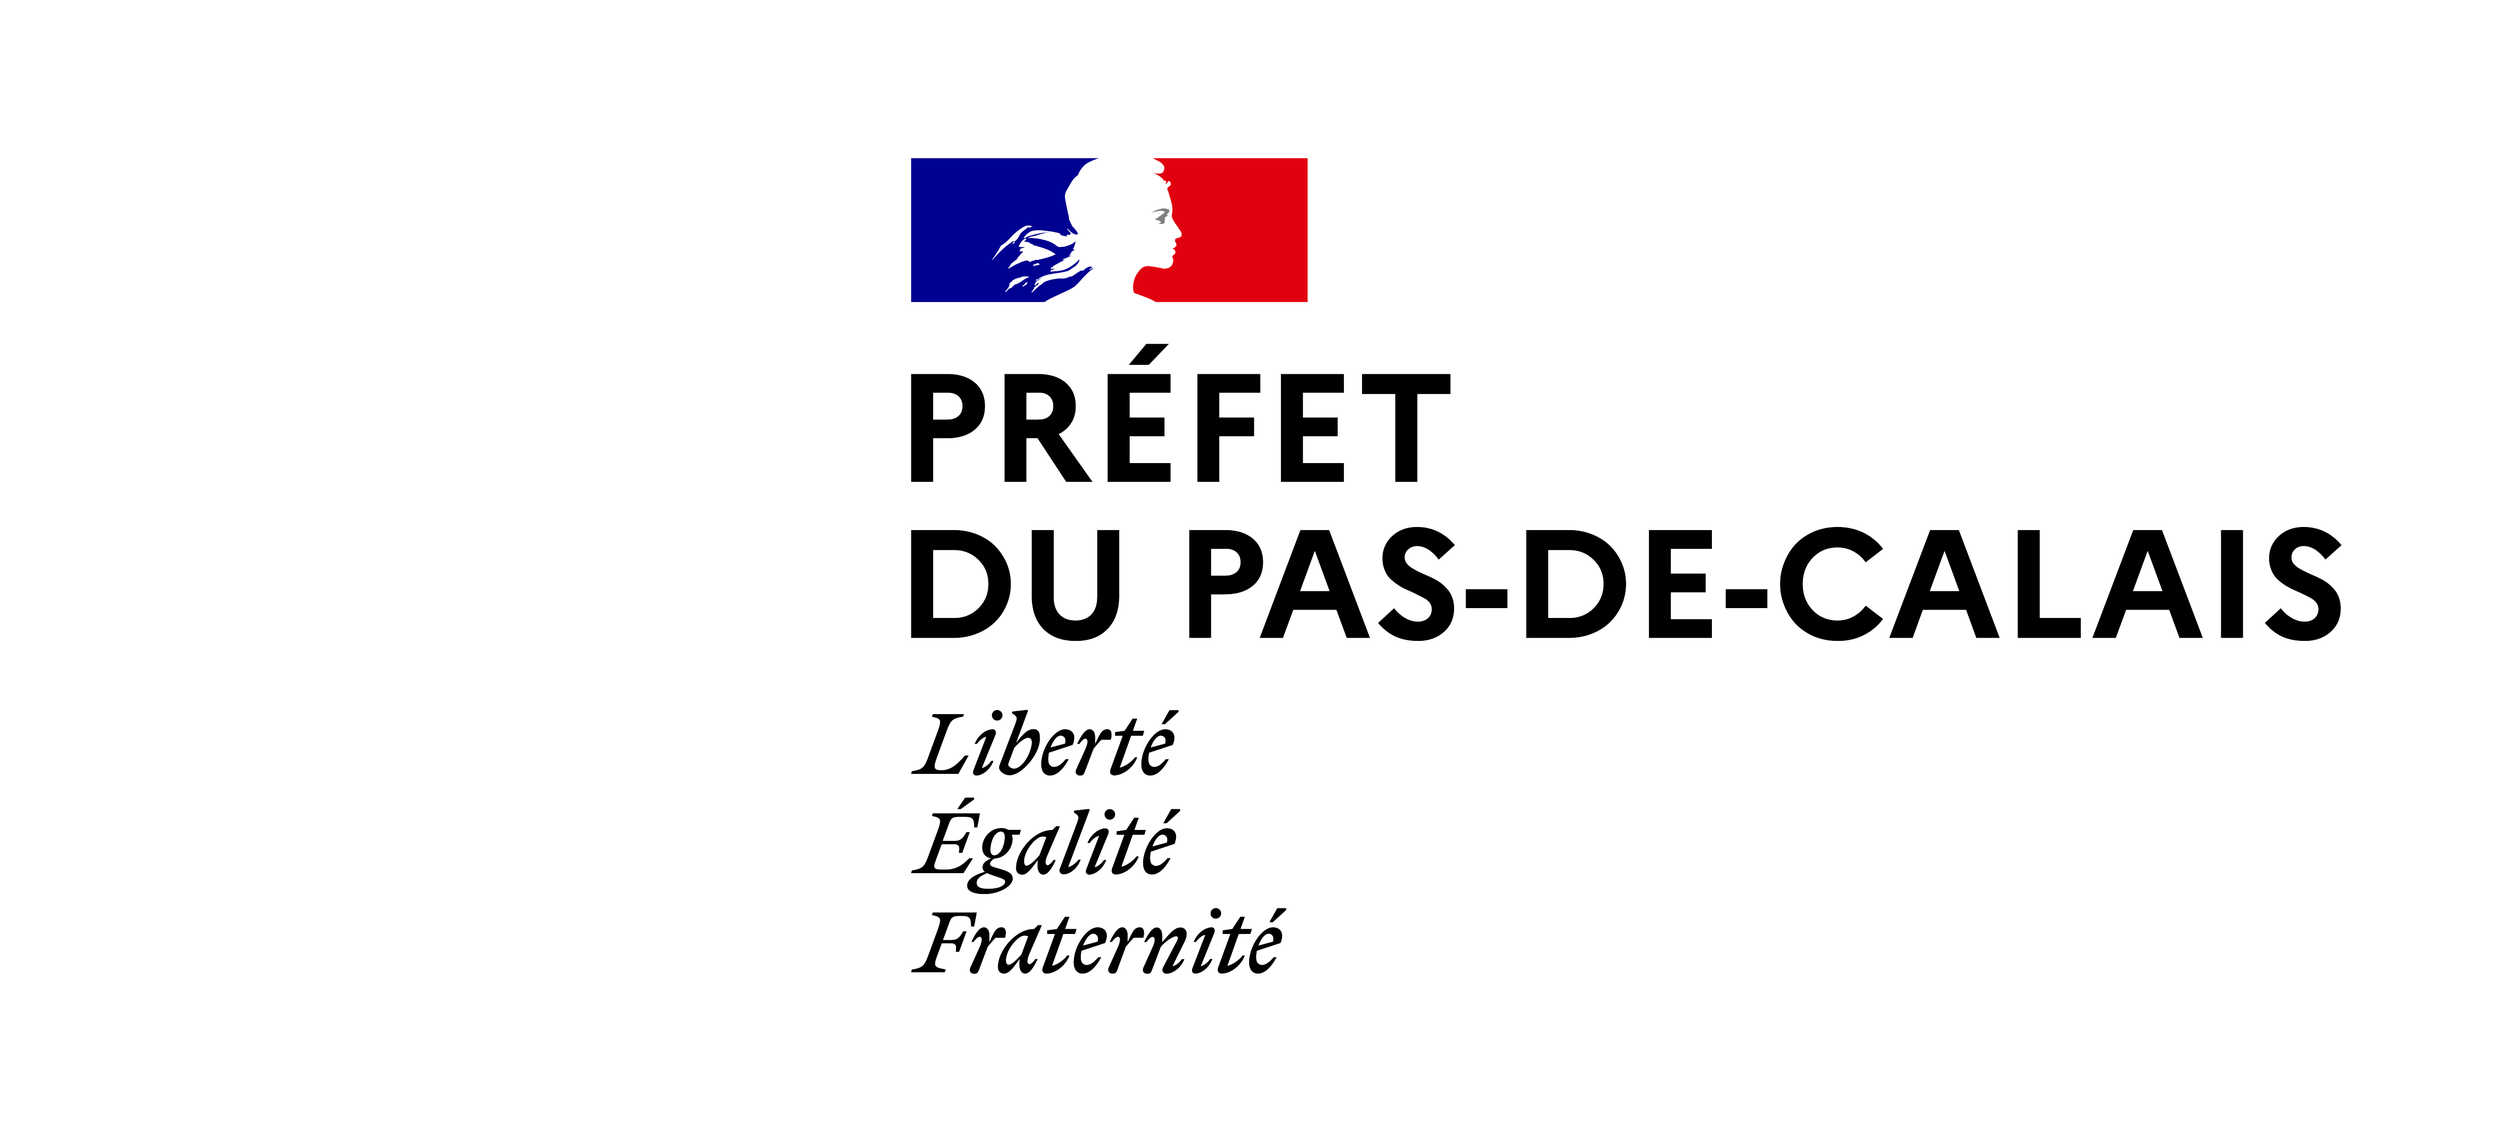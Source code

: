 \usetikzlibrary{svg.path}

% les couleurs de la marianne
\definecolor{bleumarianne}{HTML}{000091}
\definecolor{rougemarianne}{HTML}{e1000f}

\begin{tikzpicture}[x=1pt,y=1pt,yscale=-1]
    % -- fond --
    \fill[white] svg{M 0 0 H 1194.2 V 767 H 0 Z};
    % -- Marianne --
    \fill[bleumarianne] svg{M 214.5 188.4 C 215.6 187.3 216.7 186.2 217.7 185 C 219.7 182.7 221.7 180.6 224 178.6 C 224.7 178 225.4 177.4 226.1 177 C 226.3 176.8 226.3 176.4 226.5 176.2 C 225.6 176.6 225 177.3 224 177.7 C 223.8 177.7 223.6 177.5 223.8 177.3 C 224.5 176.8 225.2 176.3 225.8 175.8 H 225.7 C 225.5 175.8 225.5 175.6 225.5 175.4 C 223 175 221.2 176.7 219.5 178.2 C 219.1 178.4 218.7 178 218.6 178 C 215.8 178.9 213.7 181.4 210.9 182.5 V 182.1 C 209.8 182.5 208.7 183.2 207.5 183.4 C 205.8 183.8 204.3 183.6 202.8 183.6 C 200.5 183.8 198.2 184.3 195.9 184.8 C 195.8 184.8 195.8 184.8 195.7 184.9 C 194.5 185.2 193.3 185.7 192.2 186.3 L 191.8 186.7 C 191.4 187.1 191 187.6 190.5 187.8 C 189.3 188.4 188.4 189.4 187.4 190.3 C 187.3 190.4 187.2 190.4 187.1 190.4 C 186.1 191.4 185.1 192.4 184.1 193.3 C 184 193.4 183.7 193.4 183.5 193.4 C 183.5 193.3 183.6 193.3 183.6 193.2 C 183.8 192.9 183.9 192.7 184.1 192.4 L 184.7 191.5 C 185 191.1 185.2 190.7 185.5 190.4 C 185.6 190.3 185.6 190.2 185.5 190.2 C 185.4 190.1 185.3 190.1 185.2 190.1 C 186.1 189.2 187.3 188.4 188.4 187.7 C 188.3 187.7 188.1 187.6 188.2 187.5 C 188.3 187.3 188.4 187.2 188.5 187 C 188.5 186.9 188.5 186.9 188.6 186.8 C 188.6 186.7 188.5 186.7 188.5 186.6 L 187.6 187.2 C 187.1 187.6 186.8 188.4 186.1 188.4 H 185.8 C 185.7 188.4 185.6 188.4 185.6 188.3 V 188.2 C 185.6 188.1 185.7 188.1 185.7 188 S 185.8 187.9 185.8 187.8 C 185.8 187.8 185.8 187.7 185.9 187.7 C 185.9 187.6 186 187.5 186 187.5 C 186 187.4 186.1 187.4 186.1 187.3 C 186.2 187.2 186.3 187 186.3 186.9 C 186.3 186.8 186.4 186.8 186.4 186.7 C 186.5 186.6 186.5 186.5 186.6 186.4 C 186.7 186.2 186.6 186.1 186.5 186.1 C 186.8 185.6 187.3 185.3 187.8 185 H 187.7 C 188.4 184.6 189.2 184.2 189.9 183.8 L 190.2 183.5 C 189.1 183.9 188.2 184.4 187.2 185 C 187.2 185 187 185.1 186.9 185.2 C 186.9 185.2 186.7 185.3 186.4 185 V 184.9 C 186.6 184.5 187.2 184.3 187.5 184 C 187.7 184 187.9 184 187.9 184.2 C 194 179.5 202.3 180.6 209.3 178.2 C 209.9 177.8 210.4 177.4 211 177.1 C 211.9 176.7 212.7 175.8 213.8 175.2 C 215.3 174.1 216.4 172.7 217 170.9 C 217 170.7 216.8 170.5 216.8 170.5 C 214.3 173.1 211.5 175.2 208.5 176.7 C 204.5 178.8 200.2 178.4 196 179 C 196.2 178.6 196.6 178.6 196.9 178.6 C 196.9 178 197.3 177.8 197.7 177.5 H 198.3 C 198.5 177.5 198.5 177.1 198.7 177.1 C 199.1 177.1 199.7 176.9 199.5 176.9 C 198.9 176.1 197.8 177.5 196.9 176.9 C 197.3 176.5 197.1 176 197.5 175.8 H 198.3 C 198.3 175.4 198.7 175 198.7 175 C 201.5 173.3 204.2 172 206.8 170.5 C 206.2 170.5 205.9 171.1 205.3 170.7 C 205.7 170.7 205.3 170.1 205.7 170.1 C 207.8 169.5 209.5 168.4 211.6 167.6 C 210.8 167.6 210.3 168.2 209.5 167.6 C 209.9 167.4 210.1 167 210.6 167 V 166.4 C 210.6 166.2 210.8 166.2 211 166.2 C 210.8 166.2 210.6 166 210.6 166 C 210.8 165.6 211.4 165.8 211.7 165.4 C 211.5 165.4 211.1 165.4 211.1 165.2 C 211.7 164.4 212.6 164.3 213.6 164.1 C 213.4 163.7 212.8 164.1 212.8 163.7 C 212.8 163.5 213 163.5 213.2 163.5 H 212.8 C 212.4 163.3 212.6 162.9 212.6 162.7 C 213.7 161.4 213.7 159.7 214.3 158.2 C 214.1 158.2 213.9 158.2 213.9 158 C 212 160.1 209 160.8 206.2 161.6 H 204.9 C 204 162 202.6 162 201.7 161.4 C 200.9 161 200.6 160.5 199.8 159.9 C 198.3 159 196.8 158.2 195.1 157.6 C 190.4 156.1 185.5 155.3 180.6 155.5 C 182.7 154.4 185 154.3 187.2 153.6 C 190.4 152.7 193.4 151.5 196.8 151.7 C 196.2 151.5 195.5 151.7 194.9 151.7 C 192.3 151.5 189.6 152.3 186.8 152.8 C 184.9 153.2 183.2 153.9 181.3 154.3 C 180.2 154.7 179.6 155.8 178.3 155.6 V 155 C 180.2 152.7 182.5 150.5 185.5 150.3 C 188.9 149.7 192.1 150.3 195.5 150.7 C 198 150.9 200.2 151.5 202.7 152 C 203.6 152 203.8 153.5 204.6 153.7 C 205.7 154.1 206.9 153.7 208 154.5 C 208 154.1 207.8 153.7 208 153.4 C 208.8 152.6 209.7 153.6 210.5 153.2 C 212 152.3 209.2 150.6 208.4 149.2 C 208.4 149 208.6 148.8 208.6 148.8 C 210.1 150.1 211.2 151.6 213.1 152.6 C 214 153 216.3 153.5 215.9 152.4 C 215 150.3 213.1 148.6 211.5 146.7 V 145.9 C 211.1 145.9 211.1 145.7 210.9 145.5 V 144.7 C 210.1 144.3 210.3 143.6 210 143 C 209.4 142.1 209.8 140.7 209.4 139.6 C 209 138.5 208.8 137.5 208.6 136.4 C 208 133.2 207.3 130.4 206.9 127.3 C 206.5 123.7 209 120.9 210.7 117.7 C 212 115.4 213.5 113.2 216 111.7 C 216.6 109.4 218.1 107.5 219.6 105.7 C 221.1 103.9 223.6 102.7 225.4 101.9 C 228 100.7 230.4 100 230.4 100 H 100 V 200 H 192.7 C 196.3 197.4 199.9 196.2 204.9 193.7 C 207.3 192.7 212.7 190.2 214.5 188.4 M 185.5 174.8 C 185.1 174.8 184.4 175 184.6 174.6 C 184.8 173.7 186.1 173.7 186.9 173.3 C 187.3 173.1 187.8 172.7 188.2 172.9 C 188.6 173.5 189.1 173.3 189.5 173.7 C 188.3 174.8 186.8 174.3 185.5 174.8 M 156.5 170.7 S 156.3 170.5 156.3 170.3 C 158.8 167.1 160.6 164.1 162.4 160.7 C 164.9 159.4 166.9 157.5 168.8 155.4 C 172 152 175.4 149 179.4 147.1 C 180.9 146.5 182.8 146.7 184.3 147.3 C 183.7 148.1 182.8 147.9 182 148.4 C 181.8 148.4 181.6 148.4 181.4 148.2 C 181.6 148 181.6 147.8 181.6 147.6 C 179.7 149.7 177.1 150.6 175.6 153.1 C 174.5 155 173.7 157.4 171.3 158 C 170.5 158.2 171.5 157.4 171.1 157.6 C 165.2 161.2 161.1 165.6 156.5 170.7 M 172.2 158.2 C 172 158.6 171.8 158.6 171.6 159 C 171.4 159.4 171.2 159.6 170.8 159.8 C 170.6 159.8 170.4 159.8 170.4 159.6 C 170.6 158.8 171.2 158.1 171.9 157.9 C 172.2 157.8 172.2 158 172.2 158.2 M 181 186.5 C 180.9 186.7 180.7 186.9 180.5 187.1 C 180.7 187.1 180.9 187.3 180.7 187.4 C 180.3 187.8 179.8 188.2 179.3 188.4 H 179 C 178.8 188.6 178.5 188.8 178.3 189.1 C 178.1 189.3 177 189.2 177.3 188.9 C 177.8 188.5 178.2 188 178.7 187.6 C 179 187.4 179.3 187.1 179.5 186.8 C 179.6 186.6 179.7 186.5 179.9 186.4 C 180.2 186.2 181.2 186.1 181 186.5 M 177.6 185 C 176.8 185.5 176.1 186 175.4 186.5 C 174.6 187 173.7 187.3 172.9 187.7 C 172.8 187.6 172.7 187.6 172.6 187.6 C 171.9 188 171.3 188.5 170.7 189.1 L 170.4 189.4 L 170.1 189.7 L 169.7 190.1 C 169.6 190.2 169.6 190.3 169.4 190.4 C 169.3 190.5 169 190.5 169 190.3 C 168.9 190.4 168.8 190.4 168.7 190.5 C 168.6 190.6 168.5 190.6 168.4 190.7 H 168.2 C 168 190.9 167.7 191.1 167.5 191.3 C 167.1 191.7 166.7 192 166.4 192.5 V 192.6 L 166.3 192.7 S 166.3 192.8 166.2 192.8 C 166.2 192.9 166.1 192.9 166.1 193 C 166.1 193 166 193.1 165.9 193.1 L 165.8 193 S 165.8 192.9 165.7 192.9 C 165.6 192.8 165.6 192.7 165.5 192.6 V 192.5 C 165.7 192.3 165.9 192.1 166.1 191.8 C 166.2 191.7 166.2 191.6 166.3 191.6 C 166.4 191.5 166.5 191.3 166.6 191.2 C 166.6 191.1 166.7 191.1 166.7 191 C 166.9 190.7 167.1 190.5 167.3 190.2 L 167.4 190.1 C 167.5 190 167.6 189.8 167.7 189.7 S 167.8 189.5 167.9 189.3 V 189.2 C 168 189 168 188.9 168.1 188.8 V 188.7 C 168.1 188.6 168.1 188.6 168.2 188.5 C 168.2 188.4 168.2 188.3 168.3 188.2 V 188.1 C 168.5 187.7 168.8 187.4 169.1 187.1 H 169 C 168.7 187.3 168.5 187.5 168.3 187.7 C 168.1 187.9 167.7 187.6 168 187.4 C 168.2 187.3 168.3 187.1 168.4 187 C 168.7 186.7 169 186.3 169.4 186 C 169.6 185.8 169.8 185.7 170 185.6 L 170.1 185.5 C 170.2 185.3 170.4 185.2 170.5 185 C 172.3 183.3 175.4 183.3 177.7 182.2 C 178.6 181.8 179.8 182.4 180.7 182.2 C 181.3 182.2 181.8 182.2 182.4 182.6 C 180.7 182.9 179.2 184 177.6 185 M 181.5 171.8 C 181.3 171.6 182.1 171.8 182.3 171.4 H 180.8 C 180.6 171.4 180.6 171.2 180.6 171 C 179.7 171.2 178.5 171.6 177.6 171.8 C 176.3 172.2 175.1 173.1 173.6 173.5 C 171.5 174.3 169.8 176 167.6 176.7 C 167.4 176.7 167.4 176.5 167.4 176.3 C 167.6 175.7 168.3 175.5 168.7 175 C 168.7 174.8 168.7 174.6 168.5 174.6 C 170 172.5 172.1 171.4 174 169.7 V 169.1 C 174.6 168.3 175.5 168 175.9 167 C 176.1 166.4 176.9 165.7 177.8 165.3 C 177.6 165.1 177.2 165.1 177.2 164.7 C 176.4 164.7 175.7 165.1 174.9 164.5 C 175.3 164.2 175.7 164 176.1 163.8 C 175.9 163.8 175.8 163.7 175.7 163.5 C 175.5 163.1 176.1 162.7 176.6 162.6 C 177.4 162.4 178.3 162.4 178.9 161.8 C 177.6 161.6 176.1 162.2 174.7 161.4 C 175.6 158.9 177.2 156.9 179.4 155.7 C 179.6 155.7 180 155.7 180 155.9 C 180 156.8 179.4 157.6 178.5 157.8 C 180 158.2 181.5 158.2 183 158.9 C 182.8 159.3 182.4 159.1 182.2 159.1 C 183.1 159.7 184.3 159.3 185.2 160 C 184.6 160.6 184.1 160 183.5 160 C 189.4 161.7 195.6 163 200.5 166.8 C 196.3 168.9 192 169.8 187.5 170.8 C 186.9 170.8 186.6 170.8 186 170.6 C 186 170.8 186 171.2 185.8 171.2 C 185 171.2 184.5 171.2 183.9 171.6 C 183.2 172.2 182.1 172.4 181.5 171.8};
    \fill[rougemarianne] svg{M 375.5 100 H 268.1 S 268.3 100 269.1 100.5 C 270 101 271.1 101.6 271.8 101.9 C 273.2 102.6 274.5 103.5 275.4 104.9 C 275.8 105.5 276.3 106.6 276 107.4 C 275.6 108.3 275.4 109.9 274.5 110.2 C 273.4 110.8 271.9 110.8 270.5 110.6 C 269.7 110.6 269 110.4 268.2 110.2 C 271 111.3 273.7 112.7 275.6 115.3 C 275.8 115.7 276.5 115.9 277.3 115.9 C 277.5 115.9 277.5 116.3 277.5 116.5 C 277.1 116.9 276.7 117.1 276.9 117.6 H 277.5 C 278.4 117.2 278.3 115.3 279.6 115.9 C 280.5 116.5 280.9 117.8 280.4 118.7 C 279.6 119.5 278.9 120 278.1 120.6 C 277.9 121 277.9 121.5 278.1 121.9 C 278.7 122.7 278.9 123.4 279 124.2 C 279.6 125.5 279.8 127 280.3 128.4 C 281.1 131.2 281.8 134.1 281.6 136.9 C 281.6 138.4 280.8 139.7 281.4 141.2 C 281.8 142.7 282.7 143.8 283.5 145.2 C 284.3 146.3 285 147.1 285.6 148.2 C 286.7 150 288.8 151.9 287.9 154.1 C 287.3 155.4 285.3 155.2 283.9 156 C 282.8 156.9 283.7 158.5 284.3 159.4 C 285.2 161.1 283.2 162.2 281.8 162.8 C 282.2 163.4 282.9 163.2 283.1 163.6 C 283.3 164.5 284.2 165.1 283.7 166.1 C 282.9 167.2 280.7 167.8 281.8 169.5 C 282.6 170.8 282.1 172.3 281.6 173.7 C 281 175.4 279.5 176.2 278.2 176.5 C 277.1 176.9 275.7 176.9 274.6 176.7 C 274.2 176.5 273.8 176.3 273.5 176.3 C 270.3 175.9 267.1 175 263.9 175 C 263 175.2 262 175.4 261.3 175.7 C 260.4 176.3 259.7 177 259 177.7 C 258.9 177.9 258.7 178 258.6 178.2 C 258.5 178.3 258.4 178.4 258.4 178.5 L 258.2 178.7 C 257.6 179.4 257.2 180.1 256.7 180.9 C 256.7 181 256.6 181 256.6 181 C 256.6 181.1 256.5 181.2 256.4 181.3 C 255.8 182.4 255.3 183.6 255 184.8 C 253.7 189.1 254.3 192.8 255.2 193.7 C 255.4 193.9 261.4 195.8 265.6 197.7 C 267.6 198.6 268.9 199.2 270.1 200 H 375.6 V 100 Z};
    \fill[gray] svg{M 274.5 136.6 C 275.3 136.8 276.4 136.8 276.4 137.2 C 276 138.7 273.8 139.1 272.6 140.6 H 272 C 271.4 141 271.6 141.9 271.1 141.9 C 270.5 141.7 270 141.9 269.4 142.1 C 270.2 142.9 271.1 143.4 272.2 143.2 C 272.4 143.2 272.8 143.6 272.8 144 C 272.8 144 273 144 273.2 143.8 C 273.4 143.8 273.6 143.8 273.6 144 V 144.8 C 273 145.6 272.1 145.2 271.3 145.4 C 272.8 145.8 274.3 145.8 275.7 145.4 C 276.8 145 275.7 143.1 276.5 142.2 C 276.1 142.2 276.5 141.6 276.1 141.6 C 276.5 141.2 276.9 140.7 277.2 140.5 C 277.6 140.5 278.1 140.3 278.3 139.9 C 278.3 139.5 277.5 139.3 277.7 139 C 278.8 138.2 279.8 137.1 279.4 136 C 279.2 135.4 277.7 135.4 276.8 135 S 274.7 135 273.6 135.2 C 272.7 135.2 271.7 135.8 270.8 136 C 269.5 136.4 268.3 137.1 267.2 137.9 C 268.5 137.3 269.8 137.1 271.3 136.8 C 272.4 136.6 273.3 136.4 274.5 136.6};
    % -- PRÉFET DU PAS-DE-CALAIS --
    \fill svg{M 100 325 V 250 H 124.7 Q 137.1 250 144.2 256 Q 151.3 262 151.3 272.4 Q 151.3 282.7 144.2 288.7 Q 137.1 294.7 124.7 294.7 H 115.2 V 325 Z M 115.2 281.7 H 125.4 Q 130.2 281.7 133 279.2 T 135.7 272.2 Q 135.7 267.9 132.9 265.4 Q 130.2 263 125.4 263 H 115.2 Z M 164.9 325 V 250 H 187.8 Q 200.2 250 207.3 256 Q 214.4 262 214.4 272.4 Q 214.4 279.1 211.3 284 Q 208.2 289 202.5 291.8 L 226 325 H 207.8 L 187.9 294.7 H 180.1 V 325 Z M 180.1 281.7 H 188.7 Q 193.5 281.7 196.1 279.3 Q 198.8 276.8 198.8 272.2 Q 198.8 267.9 196.1 265.4 T 188.7 263 H 180.1 Z M 236.6 325 V 250 H 280.3 V 263 H 251.8 V 280.3 H 276 V 293.3 H 251.8 V 312 H 280.3 V 325 Z M 251.4 243.6 L 263.5 229.1 H 279.1 L 265.2 243.6 Z M 299 325 V 250 H 342.7 V 263 H 314.2 V 280.3 H 338.4 V 293.3 H 314.2 V 325 Z M 357.1 325 V 250 H 400.8 V 263 H 372.3 V 280.3 H 396.5 V 293.3 H 372.3 V 312 H 400.8 V 325 Z M 413.4 263.9 V 250 H 474.9 V 263.9 H 451.8 V 325 H 436.6 V 263.9 Z M 100 433.5 V 358.5 H 129.4 Q 138.2 358.5 145.7 361.5 Q 153.2 364.5 158.3 369.6 Q 163.4 374.8 166.4 381.6 Q 169.3 388.5 169.3 396 T 166.4 410.4 T 158.3 422.4 Q 153.2 427.5 145.7 430.5 Q 138.2 433.5 129.4 433.5 Z M 115.2 419.7 H 129.7 Q 140 419.7 146.8 412.9 Q 153.7 406 153.7 396 Q 153.7 385.9 146.8 379.2 Q 140 372.4 129.7 372.4 H 115.2 Z M 183.8 404.2 V 358.5 H 199.1 V 405.4 Q 199.1 412.9 203.1 417.2 Q 207.1 421.4 214.3 421.4 Q 221.3 421.4 225.3 417.2 Q 229.3 412.9 229.3 405.4 V 358.5 H 244.6 V 404.2 Q 244.6 418.9 236.5 427.3 T 214.2 435.6 Q 200.1 435.6 191.9 427.3 Q 183.8 418.9 183.8 404.2 Z M 293.3 433.5 V 358.5 H 318 Q 330.4 358.5 337.5 364.5 Q 344.6 370.5 344.6 380.9 Q 344.6 391.2 337.5 397.2 Q 330.4 403.2 318 403.2 H 308.5 V 433.5 Z M 308.5 390.2 H 318.7 Q 323.5 390.2 326.3 387.7 T 329 380.7 Q 329 376.4 326.2 373.9 Q 323.5 371.5 318.7 371.5 H 308.5 Z M 342.3 433.5 L 370.6 358.5 H 390.5 L 418.9 433.5 H 402.8 L 395.6 414 H 365.6 L 358.4 433.5 Z M 370.3 401 H 390.9 L 380.6 372.9 Z M 424.6 423.1 L 435.7 412.9 Q 439.1 417.3 443.4 419.7 Q 447.7 422.2 452.2 422.2 Q 456.7 422.2 459.3 419.8 Q 461.9 417.5 461.9 413.5 Q 461.9 411.1 460.5 409.1 Q 459 407.1 456.5 405.8 Q 454.1 404.5 451 403 Q 448 401.5 444.8 400.1 Q 441.6 398.8 438.5 396.7 T 433 392.3 Q 430.5 389.9 429.1 386.2 Q 427.6 382.6 427.6 378.1 Q 427.6 369 434.4 362.7 Q 441.2 356.4 451.6 356.4 Q 467.3 356.4 477.9 369 L 466.7 379 Q 459.5 369.6 451.7 369.6 Q 447.9 369.6 445.5 371.9 Q 443 374.1 443 377.5 Q 443 379.6 444.2 381.4 Q 445.4 383.1 447.4 384.5 Q 449.4 385.8 451.9 387.1 Q 454.5 388.3 457.3 389.6 Q 460.2 390.8 463 392.2 Q 465.9 393.6 468.5 395.6 Q 471 397.6 473 400 Q 475 402.3 476.2 405.7 Q 477.4 409.1 477.4 413.2 Q 477.2 423.4 470.1 429.5 Q 463 435.6 452.5 435.6 Q 443.3 435.6 436.5 432.5 Q 429.8 429.3 424.6 423.1 Z M 485.5 412.7 V 399.6 H 514.4 V 412.7 Z M 527.6 433.5 V 358.5 H 557.1 Q 565.8 358.5 573.3 361.5 Q 580.8 364.5 585.9 369.6 Q 591.1 374.8 594 381.6 Q 596.9 388.5 596.9 396 T 594 410.4 Q 591.1 417.2 585.9 422.4 Q 580.8 427.5 573.3 430.5 Q 565.8 433.5 557.1 433.5 Z M 542.8 419.7 H 557.3 Q 567.6 419.7 574.4 412.9 Q 581.3 406 581.3 396 Q 581.3 385.9 574.4 379.2 Q 567.6 372.4 557.3 372.4 H 542.8 Z M 612.8 433.5 V 358.5 H 656.5 V 371.5 H 628 V 388.8 H 652.2 V 401.8 H 628 V 420.5 H 656.5 V 433.5 Z M 666.2 412.7 V 399.6 H 695.1 V 412.7 Z M 707 411.3 Q 704 404 704 396 T 707 380.8 Q 709.9 373.5 715 368.1 Q 720.2 362.7 727.7 359.5 Q 735.2 356.4 743.9 356.4 Q 753.8 356.4 762 360.4 Q 770.2 364.5 775.5 371.6 L 763.5 380.9 Q 760.1 376.1 755.1 373.4 Q 750.1 370.6 743.9 370.6 Q 733.4 370.6 726.5 377.9 Q 719.7 385.2 719.7 396 T 726.5 414.1 Q 733.4 421.4 743.9 421.4 Q 750.1 421.4 755.1 418.6 T 763.5 411.1 L 775.5 420.3 Q 770.2 427.5 762 431.6 T 743.9 435.6 Q 735.2 435.6 727.7 432.5 Q 720.2 429.3 715 423.9 Q 709.9 418.5 707 411.3 Z M 779.9 433.5 L 808.3 358.5 H 828.2 L 856.6 433.5 H 840.4 L 833.3 414 H 803.2 L 796.1 433.5 Z M 808 401 H 828.6 L 818.3 372.9 Z M 869.2 433.5 V 358.5 H 884.5 V 419.7 H 913 V 433.5 Z M 921.1 433.5 L 949.5 358.5 H 969.4 L 997.8 433.5 H 981.6 L 974.5 414 H 944.5 L 937.3 433.5 Z M 949.2 401 H 969.8 L 959.5 372.9 Z M 1010.5 433.5 V 358.5 H 1025.7 V 433.5 Z M 1041 423.1 L 1052 412.9 Q 1055.4 417.3 1059.7 419.7 Q 1064 422.2 1068.6 422.2 Q 1073.1 422.2 1075.6 419.8 Q 1078.2 417.5 1078.2 413.5 Q 1078.2 411.1 1076.8 409.1 Q 1075.3 407.1 1072.9 405.8 Q 1070.5 404.5 1067.4 403 Q 1064.3 401.5 1061.1 400.1 T 1054.8 396.7 Q 1051.7 394.7 1049.3 392.3 Q 1046.9 389.9 1045.4 386.2 Q 1043.9 382.6 1043.9 378.1 Q 1043.9 369 1050.7 362.7 Q 1057.5 356.4 1067.9 356.4 Q 1083.6 356.4 1094.2 369 L 1083.1 379 Q 1075.8 369.6 1068 369.6 Q 1064.2 369.6 1061.8 371.9 Q 1059.4 374.1 1059.4 377.5 Q 1059.4 379.6 1060.5 381.4 Q 1061.7 383.1 1063.7 384.5 Q 1065.7 385.8 1068.3 387.1 Q 1070.8 388.3 1073.6 389.6 Q 1076.5 390.8 1079.3 392.2 Q 1082.2 393.6 1084.8 395.6 Q 1087.3 397.6 1089.3 400 Q 1091.3 402.3 1092.5 405.7 Q 1093.7 409.1 1093.7 413.2 Q 1093.5 423.4 1086.4 429.5 Q 1079.3 435.6 1068.8 435.6 Q 1059.6 435.6 1052.8 432.5 Q 1046.1 429.3 1041 423.1 Z};
    % -- devise --
    \fill svg{M 348.4 639.1 C 350.6 639.1 352.5 640.8 351.5 644.7 L 341.4 647.4 C 343 642.6 346 639.1 348.4 639.1 M 354 655.5 H 352 C 349.5 658.5 346.7 660.9 344 660.9 C 341.2 660.9 339.8 659.2 339.8 655.5 C 339.8 654 340 652.4 340.3 651 L 356.7 645.6 C 359.9 638 356 634.7 351.5 634.7 C 343.7 634.7 334.9 648.3 334.9 659 C 334.9 664.1 337.3 666.9 341.1 666.9 C 345.6 666.9 350.2 662.6 354 655.5 M 351.4 631.1 L 360.7 622.6 V 621.4 H 354.5 L 349 631.2 H 351.4 Z M 316.5 639.3 H 321.9 L 313.3 662.9 C 312.5 664.9 313.6 666.9 315.7 666.9 C 321.8 666.9 329.1 661.7 331.9 654.3 H 330.4 C 328.2 657.4 323.4 660.8 319.8 661.5 L 327.7 639.3 H 335.8 L 336.8 635.9 H 328.9 L 331.9 627.4 H 328.8 L 323.2 635.9 L 316.5 636.8 Z M 310.9 638.1 C 311.6 635.9 310.1 634.7 309 634.7 C 304.3 634.7 298.6 639 296.4 644.9 H 297.9 C 299.4 642.7 302 640.3 304.5 639.9 L 295.4 663.5 C 294.6 665.7 296.2 666.9 297.4 666.9 C 301.9 666.9 307.2 662.6 309.4 656.7 H 307.9 C 306.4 658.9 303.8 661.3 301.3 661.7 Z M 311.8 628.7 C 313.8 628.7 315.5 627 315.5 625 S 313.8 621.3 311.8 621.3 C 309.7 621.3 308.1 623 308.1 625 C 308.1 627.1 309.7 628.7 311.8 628.7 M 267.9 641.3 C 269.3 641.3 270.1 643.5 267.9 648.4 L 261.5 662.6 C 260.3 665.3 261.6 667 264.2 667 C 265.8 667 266.5 666.6 267.2 664.9 L 273.5 648.3 C 276.4 644.7 281.8 640.9 284.2 640.9 C 285.9 640.9 285.7 642.3 284.6 644.5 L 274.9 663 C 274 664.8 275.2 667 277.3 667 C 282 667 287.7 662.7 289.9 656.8 H 288.2 C 286.7 659 284.1 661.4 281.6 661.8 L 289.9 645 C 291 642.9 291.5 640.9 291.5 639.3 C 291.5 636.6 290 634.8 287.1 634.8 C 283 634.8 279.5 639.4 274.5 645.1 V 640.7 C 274.5 637.6 273.5 634.8 270.7 634.8 C 267.4 634.8 264.4 640 262 645 H 263.5 C 265.2 642.6 266.7 641.3 267.9 641.3 M 261.4 641.9 C 262.5 638 261.9 634.7 259 634.7 C 255.3 634.7 254.1 637.2 250.5 645 V 640.6 C 250.5 637.5 249.5 634.7 246.7 634.7 C 243.4 634.7 240.4 639.9 238 644.9 H 239.5 C 241.1 642.6 242.6 641.2 243.8 641.2 C 245.2 641.2 246 643.4 243.8 648.3 L 237.4 662.5 C 236.2 665.2 237.5 666.9 240.1 666.9 C 241.7 666.9 242.4 666.5 243.1 664.8 L 249.2 648.2 C 251 646 252.6 644.1 254.6 642 H 261.4 Z M 226.5 639.1 C 228.7 639.1 230.6 640.8 229.6 644.7 L 219.5 647.4 C 221.2 642.6 224.1 639.1 226.5 639.1 M 232.1 655.5 H 230.1 C 227.6 658.5 224.8 660.9 222.1 660.9 C 219.3 660.9 217.9 659.2 217.9 655.5 C 217.9 654 218.1 652.4 218.4 651 L 234.8 645.6 C 238 638 234.2 634.7 229.6 634.7 C 221.8 634.7 213 648.3 213 659 C 213 664.1 215.4 666.9 219.2 666.9 C 223.7 666.9 228.3 662.6 232.1 655.5 M 194.6 639.3 H 200 L 191.4 662.9 C 190.6 664.9 191.7 666.9 193.8 666.9 C 199.9 666.9 207.3 661.7 210 654.3 H 208.5 C 206.3 657.4 201.5 660.8 197.9 661.5 L 205.8 639.3 H 213.9 L 214.9 635.9 H 207 L 210 627.4 H 206.9 L 201.3 635.9 L 194.6 636.8 Z M 165.9 657.7 C 165.9 650.4 174 640.5 178.6 640.5 C 179.6 640.5 180.6 640.6 181.4 640.9 L 176.7 653.5 C 174 656.8 169.8 660.8 167.8 660.8 C 166.6 660.8 165.9 659.9 165.9 657.7 M 190.8 633.3 L 188.3 633.1 L 185.5 635.9 H 185 C 173.1 635.9 160.3 650.7 160.3 662.4 C 160.3 665.1 161.8 666.9 164.7 666.9 C 168.2 666.9 171.6 661.9 175.5 656.6 L 175.3 658.5 C 174.8 663.9 176.5 666.9 179.3 666.9 C 182.6 666.9 185.6 661.7 187.9 656.7 H 186.4 C 184.8 659 183.3 660.4 182.1 660.4 S 180 658.1 182.1 653.3 Z M 165.3 641.9 C 166.4 638 165.8 634.7 162.9 634.7 C 159.2 634.7 158 637.2 154.4 645 V 640.6 C 154.4 637.5 153.4 634.7 150.5 634.7 C 147.2 634.7 144.2 639.9 141.9 644.9 H 143.4 C 145 642.6 146.5 641.2 147.7 641.2 C 149.1 641.2 149.9 643.4 147.7 648.3 L 141.2 662.6 C 140 665.3 141.3 667 143.9 667 C 145.5 667 146.2 666.6 146.9 664.9 L 153.2 648.2 C 155 646 156.6 644.1 158.6 642 H 165.3 Z M 123.4 665.8 L 124 664 C 116.1 662.5 115.1 662.5 118.3 653.9 L 121.3 645.8 H 127.6 C 131.5 645.8 131.6 647.5 131 651.8 H 133.3 L 138.5 637.5 H 136.2 C 134.2 640.9 132.7 643.5 128.4 643.5 H 122.1 L 126.4 631.8 C 127.9 627.6 128.6 626.8 134 626.8 H 135.4 C 140.9 626.8 141.6 628.3 141.6 634.1 H 143.8 L 145.6 624.4 H 115.1 L 114.5 626.2 C 120.8 627.5 121.4 628.1 118.5 636.3 L 112 654 C 109 662.1 107.8 662.8 100.5 664.1 L 100 665.9 H 123.4 Z M 274.7 570.2 C 276.9 570.2 278.8 571.9 277.8 575.8 L 267.7 578.5 C 269.3 573.7 272.3 570.2 274.7 570.2 M 280.3 586.6 H 278.3 C 275.8 589.6 273 592 270.3 592 C 267.5 592 266.1 590.3 266.1 586.6 C 266.1 585.1 266.3 583.5 266.6 582.1 L 283 576.7 C 286.2 569.1 282.3 565.8 277.8 565.8 C 270 565.8 261.2 579.4 261.2 590.1 C 261.2 595.2 263.6 598 267.4 598 C 271.9 598.1 276.5 593.7 280.3 586.6 M 277.7 562.2 L 287 553.7 V 552.5 H 280.8 L 275.3 562.3 H 277.7 Z M 242.8 570.4 H 248.2 L 239.6 594 C 238.8 596 239.9 598 242 598 C 248.1 598 255.4 592.8 258.2 585.4 H 256.7 C 254.5 588.5 249.7 591.9 246.1 592.6 L 254 570.4 H 262.1 L 263.1 567 H 255.2 L 258.2 558.5 H 255.1 L 249.5 567 L 242.8 568 Z M 237.2 569.3 C 237.9 567.1 236.4 565.9 235.2 565.9 C 230.5 565.9 224.8 570.2 222.6 576.1 H 224.1 C 225.6 573.9 228.2 571.5 230.7 571.1 L 221.6 594.7 C 220.8 596.9 222.4 598.1 223.6 598.1 C 228.1 598.1 233.4 593.8 235.6 587.9 H 234.1 C 232.6 590.1 230 592.5 227.5 592.9 Z M 238.1 559.9 C 240.1 559.9 241.8 558.2 241.8 556.2 S 240.1 552.5 238.1 552.5 C 236 552.5 234.4 554.2 234.4 556.2 S 236 559.9 238.1 559.9 M 209.1 592.9 L 224.1 553.1 L 223.6 552.4 L 213.2 553.6 V 554.8 L 215.2 556.3 C 217 557.7 216.4 559 214.8 563.5 L 203.4 593.9 C 202.4 595.7 203.7 597.9 205.8 597.9 C 210.5 597.9 215.6 593.6 217.8 587.7 H 216.3 C 214.7 590 211.5 592.4 209.1 592.9 M 178.5 588.8 C 178.5 581.5 186.6 571.6 191.2 571.6 C 192.2 571.6 193.1 571.7 194 572 L 189.2 584.6 C 186.5 587.9 182.3 591.9 180.3 591.9 C 179.2 592 178.5 591 178.5 588.8 M 203.4 564.5 L 200.9 564.3 L 198.1 567.1 H 197.6 C 185.7 567.1 172.9 581.9 172.9 593.6 C 172.9 596.3 174.4 598.1 177.3 598.1 C 180.8 598.1 184.2 593.1 188.1 587.8 L 187.9 589.7 C 187.4 595.1 189.1 598.1 191.9 598.1 C 195.2 598.1 198.2 592.9 200.5 587.9 H 199 C 197.4 590.2 195.9 591.6 194.7 591.6 S 192.6 589.3 194.7 584.6 Z M 145.5 603.8 C 145.5 600.7 148.5 598.7 152.8 597 C 154.2 597.7 156.4 598.5 159.2 599.4 C 163.7 600.9 165.4 601.5 165.4 602.8 C 165.4 605.7 161.3 607.9 153.8 607.9 C 148.2 608 145.5 606.8 145.5 603.8 M 157.8 584.7 C 155.8 584.7 155.1 583 155.1 581.1 C 155.1 575.2 157.9 568.1 162.4 568.1 C 164.4 568.1 165.1 569.8 165.1 571.7 C 165.1 577.5 162.2 584.7 157.8 584.7 M 170.6 600.9 C 170.6 597.1 167.2 595.7 161.7 594.1 C 157 592.7 154.8 592.3 154.8 590.7 C 154.8 589.5 155.8 588 157.8 586.9 C 165.6 586.5 170.5 579.5 170.5 573.3 C 170.5 572.2 170.3 571.2 170 570.3 H 175.3 L 176.3 566.9 H 167.3 C 166.1 566.1 164.6 565.7 162.9 565.7 C 154.7 565.7 149.4 572.9 149.4 579.3 C 149.4 583.4 151.8 586.2 155.6 586.7 C 151.8 588.5 149.6 590.4 149.6 592.8 C 149.6 594.2 150.1 595.2 151.3 596.1 C 142.5 598.7 138.9 602 138.9 605.8 C 138.9 609.9 144.3 611.6 150.7 611.6 C 161.5 611.7 170.6 605.8 170.6 600.9 M 129.8 576.9 C 133.7 576.9 133.8 578.6 133.2 582.9 H 135.5 L 140.7 568.6 H 138.4 C 136.4 572 134.9 574.6 130.6 574.6 H 121.9 L 126.2 562.9 C 127.7 558.7 128.5 557.9 133.8 557.9 H 137.6 C 143.1 557.9 143.8 559.4 143.8 565.2 H 146 L 147.8 555.5 H 115.1 L 114.5 557.3 C 120.8 558.6 121.4 559.2 118.5 567.4 L 112 585.1 C 109 593.2 107.8 593.9 100.5 595.2 L 100 597 H 136.4 L 142.9 586.7 H 140.4 C 136.2 590.9 131.9 594.6 123.8 594.6 C 114.1 594.6 115 594.1 118.2 585.1 L 121.2 577 H 129.8 Z M 134.5 552.5 L 143.8 545.7 V 544.5 H 137.6 L 132.1 552.5 Z M 273.5 501.4 C 275.7 501.4 277.6 503.1 276.6 507 L 266.5 509.7 C 268.1 504.8 271.1 501.4 273.5 501.4 M 279.1 517.8 H 277.1 C 274.6 520.8 271.8 523.2 269.1 523.2 C 266.3 523.2 264.9 521.5 264.9 517.8 C 264.9 516.3 265.1 514.7 265.4 513.3 L 281.8 507.9 C 285 500.3 281.1 497 276.6 497 C 268.8 497 260 510.6 260 521.3 C 260 526.4 262.4 529.2 266.2 529.2 C 270.7 529.2 275.3 524.9 279.1 517.8 M 276.5 493.4 L 285.8 484.9 V 483.7 H 279.6 L 274.1 493.5 H 276.5 Z M 241.6 501.5 H 247.1 L 238.5 525.1 C 237.7 527.1 238.8 529.1 240.9 529.1 C 247 529.1 254.4 523.9 257.1 516.5 H 255.6 C 253.4 519.6 248.6 523 245 523.7 L 252.9 501.5 H 261 L 262 498.1 H 254.1 L 257.1 489.6 H 254 L 248.4 498.1 L 241.7 499 V 501.5 Z M 238.8 504.2 C 239.9 500.3 239.3 497 236.4 497 C 232.7 497 231.5 499.5 227.9 507.3 V 502.9 C 227.9 499.8 226.9 497 224.1 497 C 220.8 497 217.8 502.2 215.4 507.2 H 216.9 C 218.5 504.9 220 503.5 221.2 503.5 C 222.6 503.5 223.4 505.7 221.2 510.6 L 214.8 524.8 C 213.6 527.5 214.9 529.2 217.5 529.2 C 219.1 529.2 219.8 528.8 220.5 527.1 L 226.8 510.5 C 228.6 508.3 230.2 506.4 232.2 504.3 H 238.8 Z M 203.9 501.4 C 206.1 501.4 208 503.1 207 507 L 196.9 509.7 C 198.5 504.8 201.5 501.4 203.9 501.4 M 209.5 517.8 H 207.5 C 205 520.8 202.2 523.2 199.5 523.2 C 196.7 523.2 195.3 521.5 195.3 517.8 C 195.3 516.3 195.5 514.7 195.8 513.3 L 212.2 507.9 C 215.4 500.3 211.6 497 207 497 C 199.2 497 190.4 510.6 190.4 521.3 C 190.4 526.4 192.8 529.2 196.6 529.2 C 201.1 529.2 205.7 524.9 209.5 517.8 M 171.3 524.4 C 169.7 524.4 167.4 522.9 167.4 521.6 C 167.4 521.2 168.1 519.3 169 517 L 171.6 510 C 174.4 506.6 178.8 502.9 181.3 502.9 C 182.8 502.9 183.9 503.9 183.9 506 C 183.8 512.6 177.8 524.4 171.3 524.4 M 189.5 503.5 C 189.5 498.7 188.3 496.9 184.9 496.9 C 180.7 496.9 176.8 501.4 172.8 506.8 L 181.2 484.2 L 180.7 483.5 L 170.3 484.7 V 485.9 L 172.3 487.4 C 174.1 488.8 173.5 490.2 171.9 494.6 L 162.8 518.5 C 162 520.5 161.1 522.9 161.1 523.5 C 161.1 526.3 164.9 529 168.4 529 C 176.3 529.2 189.5 514.7 189.5 503.5 M 158.8 500.4 C 159.4 498.2 158 497 156.8 497 C 152.1 497 146.4 501.3 144.2 507.2 H 145.7 C 147.2 505 149.8 502.6 152.3 502.2 L 143.2 525.8 C 142.4 528 144 529.2 145.2 529.2 C 149.7 529.2 155 524.9 157.2 519 H 155.7 C 154.2 521.2 151.6 523.6 149.1 524 Z M 159.8 491 C 161.8 491 163.5 489.3 163.5 487.3 S 161.8 483.6 159.8 483.6 C 157.7 483.6 156.1 485.3 156.1 487.3 S 157.7 491 159.8 491 M 136.7 486.5 H 115.1 L 114.5 488.3 C 120.8 489.6 121.4 490.2 118.5 498.4 L 112 516.1 C 109 524.2 107.8 524.9 100.5 526.2 L 100 528 H 132.8 L 139.9 515.3 H 137.4 C 133.3 519.8 128.6 525.5 121.3 525.5 C 115.8 525.5 115 524.5 118.1 516 L 124.6 498.3 C 127.6 490.2 128.8 489.5 136.1 488.2 Z};
\end{tikzpicture}

